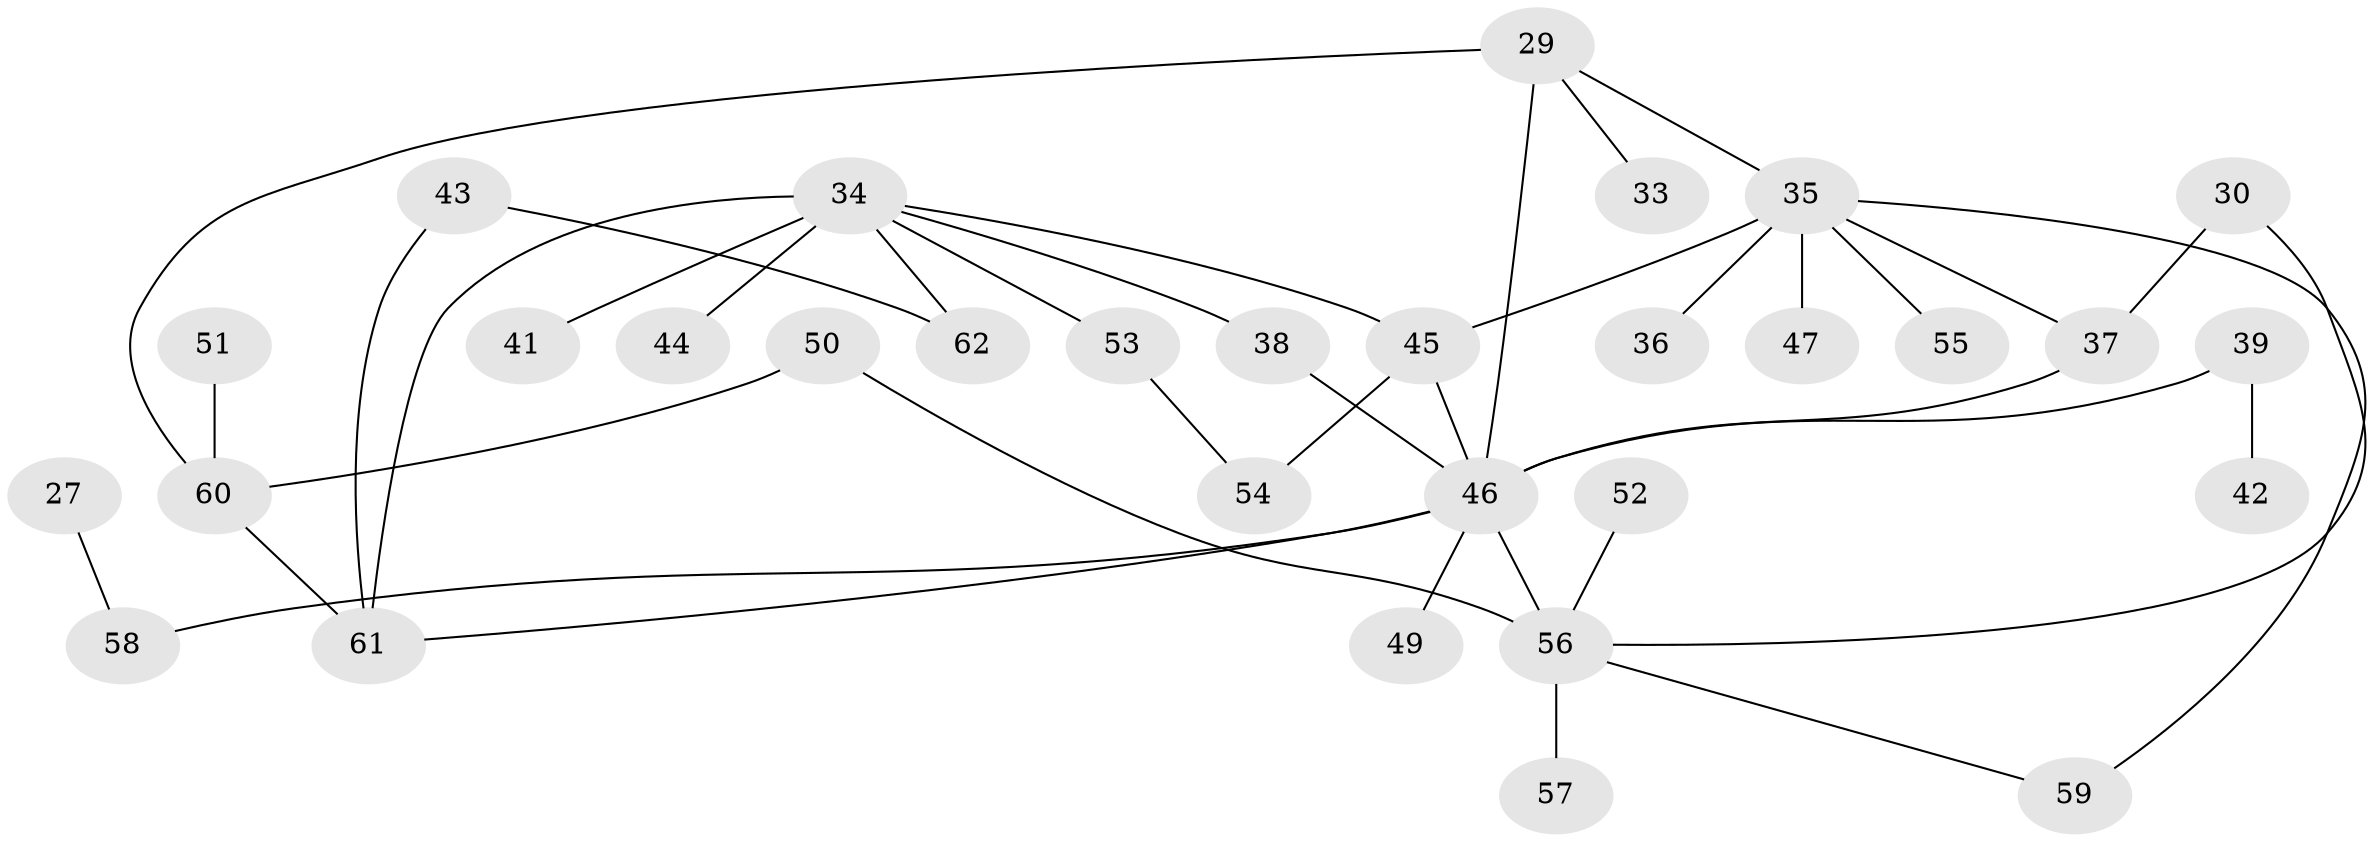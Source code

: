 // original degree distribution, {3: 0.20967741935483872, 7: 0.016129032258064516, 5: 0.0967741935483871, 6: 0.03225806451612903, 1: 0.2903225806451613, 4: 0.04838709677419355, 2: 0.3064516129032258}
// Generated by graph-tools (version 1.1) at 2025/42/03/09/25 04:42:44]
// undirected, 31 vertices, 40 edges
graph export_dot {
graph [start="1"]
  node [color=gray90,style=filled];
  27;
  29 [super="+4"];
  30;
  33;
  34 [super="+14+20"];
  35 [super="+25+26"];
  36;
  37 [super="+17"];
  38;
  39;
  41;
  42;
  43 [super="+5"];
  44;
  45 [super="+21"];
  46 [super="+19+15+32+40"];
  47;
  49;
  50;
  51;
  52;
  53;
  54;
  55;
  56 [super="+28+31"];
  57;
  58 [super="+23"];
  59;
  60 [super="+48"];
  61 [super="+12"];
  62;
  27 -- 58;
  29 -- 33;
  29 -- 60 [weight=2];
  29 -- 46 [weight=2];
  29 -- 35;
  30 -- 37;
  30 -- 56;
  34 -- 38;
  34 -- 61 [weight=2];
  34 -- 62;
  34 -- 53;
  34 -- 41;
  34 -- 44;
  34 -- 45;
  35 -- 59;
  35 -- 37;
  35 -- 55;
  35 -- 45;
  35 -- 47;
  35 -- 36;
  37 -- 46;
  38 -- 46;
  39 -- 42;
  39 -- 46;
  43 -- 62;
  43 -- 61;
  45 -- 54;
  45 -- 46 [weight=2];
  46 -- 49;
  46 -- 56 [weight=3];
  46 -- 61;
  46 -- 58;
  50 -- 60;
  50 -- 56;
  51 -- 60;
  52 -- 56;
  53 -- 54;
  56 -- 57;
  56 -- 59;
  60 -- 61 [weight=2];
}

